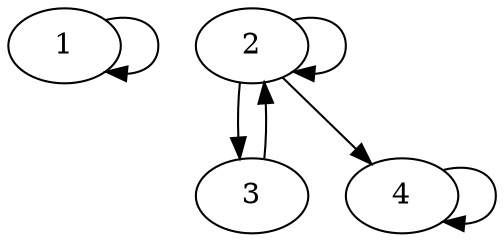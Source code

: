 digraph  {
1;
2;
3;
4;
1 -> 1  [key=0];
2 -> 2  [key=0];
2 -> 3  [key=0];
2 -> 4  [key=0];
3 -> 2  [key=0];
4 -> 4  [key=0];
}
